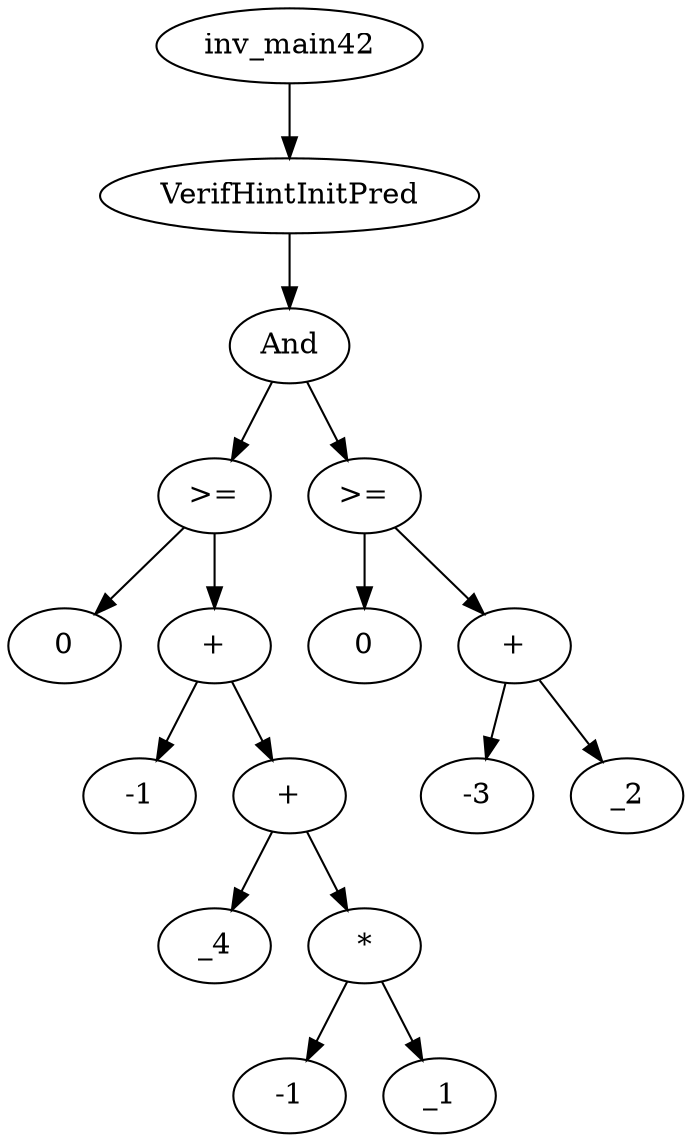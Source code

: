 digraph dag {
0 [label="inv_main42"];
1 [label="VerifHintInitPred"];
2 [label="And"];
3 [label=">="];
4 [label="0"];
5 [label="+"];
6 [label="-1"];
7 [label="+"];
8 [label="_4"];
9 [label="*"];
10 [label="-1"];
11 [label="_1"];
12 [label=">="];
13 [label="0"];
14 [label="+"];
15 [label="-3"];
16 [label="_2"];
0->1
1->2
2->3
2 -> 12
3->5
3 -> 4
5->7
5 -> 6
7->9
7 -> 8
9->11
9 -> 10
12->14
12 -> 13
14->16
14 -> 15
}
